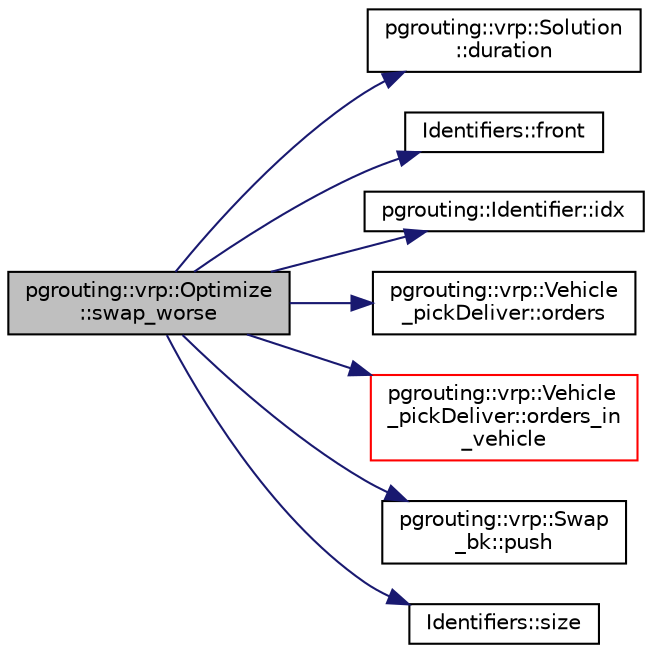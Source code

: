 digraph "pgrouting::vrp::Optimize::swap_worse"
{
  edge [fontname="Helvetica",fontsize="10",labelfontname="Helvetica",labelfontsize="10"];
  node [fontname="Helvetica",fontsize="10",shape=record];
  rankdir="LR";
  Node762 [label="pgrouting::vrp::Optimize\l::swap_worse",height=0.2,width=0.4,color="black", fillcolor="grey75", style="filled", fontcolor="black"];
  Node762 -> Node763 [color="midnightblue",fontsize="10",style="solid",fontname="Helvetica"];
  Node763 [label="pgrouting::vrp::Solution\l::duration",height=0.2,width=0.4,color="black", fillcolor="white", style="filled",URL="$classpgrouting_1_1vrp_1_1Solution.html#aa6bc3fa440ee4f3cdad17bd1f069bc43"];
  Node762 -> Node764 [color="midnightblue",fontsize="10",style="solid",fontname="Helvetica"];
  Node764 [label="Identifiers::front",height=0.2,width=0.4,color="black", fillcolor="white", style="filled",URL="$classIdentifiers.html#affc6862074203a87d8e80223b555d86b"];
  Node762 -> Node765 [color="midnightblue",fontsize="10",style="solid",fontname="Helvetica"];
  Node765 [label="pgrouting::Identifier::idx",height=0.2,width=0.4,color="black", fillcolor="white", style="filled",URL="$classpgrouting_1_1Identifier.html#ae0a3414bc65c1b67101b3f5944505447"];
  Node762 -> Node766 [color="midnightblue",fontsize="10",style="solid",fontname="Helvetica"];
  Node766 [label="pgrouting::vrp::Vehicle\l_pickDeliver::orders",height=0.2,width=0.4,color="black", fillcolor="white", style="filled",URL="$classpgrouting_1_1vrp_1_1Vehicle__pickDeliver.html#a3eae1abf0e92303ff22bf6f5f9b2cb40"];
  Node762 -> Node767 [color="midnightblue",fontsize="10",style="solid",fontname="Helvetica"];
  Node767 [label="pgrouting::vrp::Vehicle\l_pickDeliver::orders_in\l_vehicle",height=0.2,width=0.4,color="red", fillcolor="white", style="filled",URL="$classpgrouting_1_1vrp_1_1Vehicle__pickDeliver.html#a5c9706adba6b67df27506b64815f4d8d"];
  Node762 -> Node815 [color="midnightblue",fontsize="10",style="solid",fontname="Helvetica"];
  Node815 [label="pgrouting::vrp::Swap\l_bk::push",height=0.2,width=0.4,color="black", fillcolor="white", style="filled",URL="$classpgrouting_1_1vrp_1_1Swap__bk.html#a6bb9fa31052b85492c5499378f76b2c2"];
  Node762 -> Node812 [color="midnightblue",fontsize="10",style="solid",fontname="Helvetica"];
  Node812 [label="Identifiers::size",height=0.2,width=0.4,color="black", fillcolor="white", style="filled",URL="$classIdentifiers.html#afa735cce6596944fc64f95f4995ccc8e"];
}
